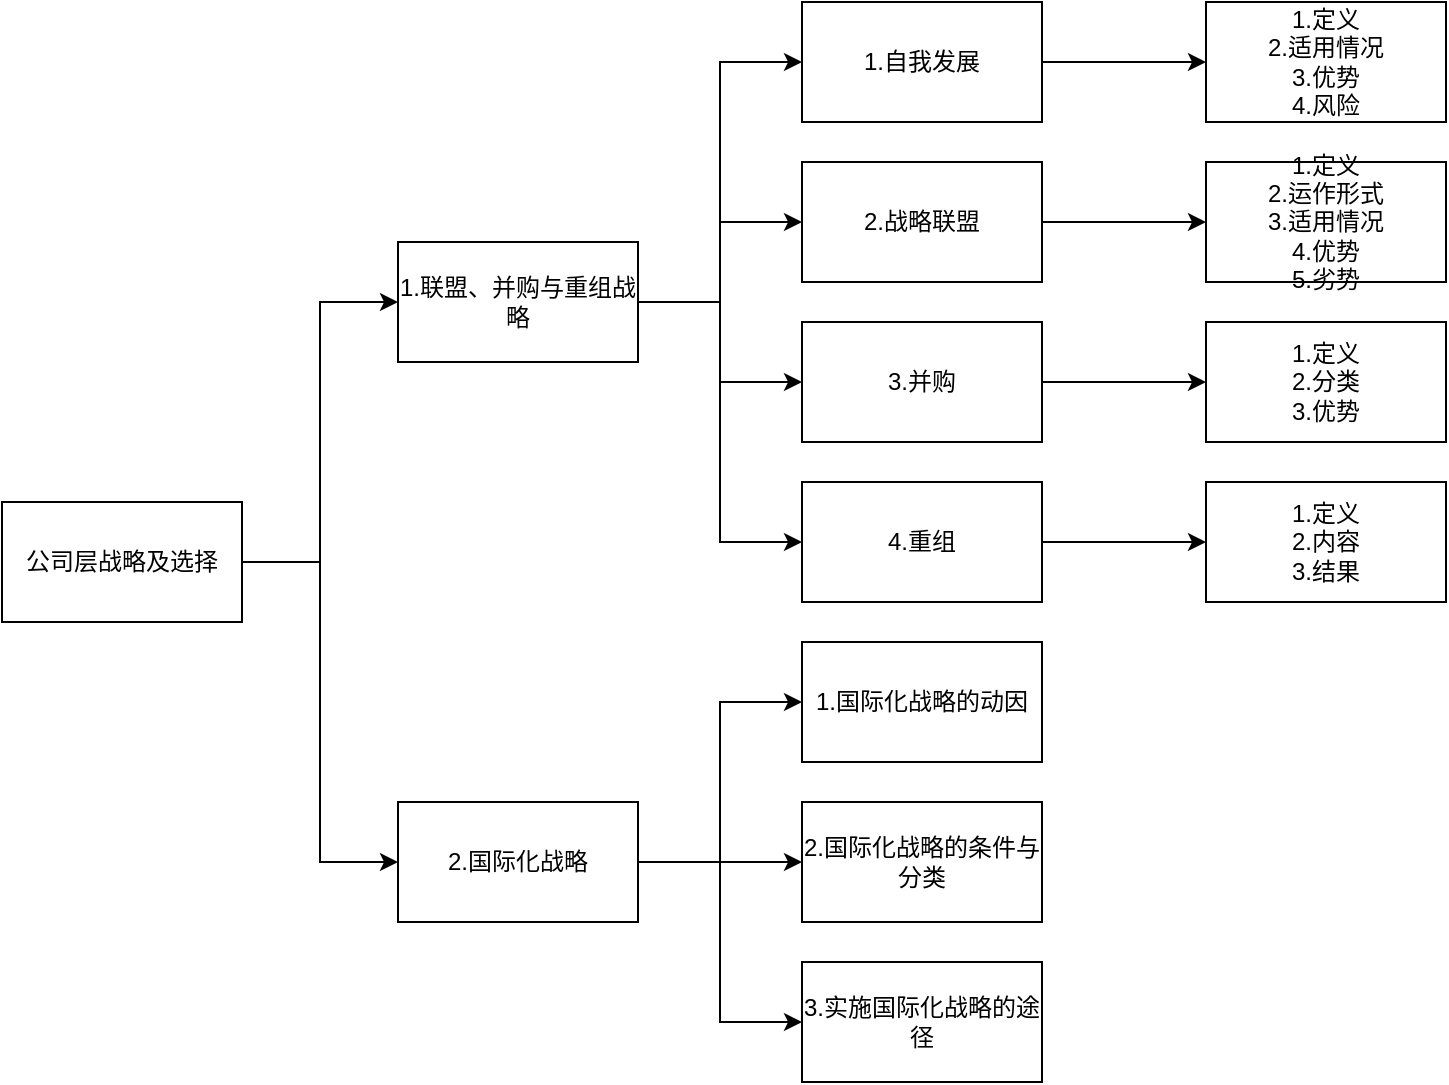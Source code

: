 <mxfile version="22.1.11" type="device">
  <diagram name="第 1 页" id="xlwgrdfxQi6i1h9kqiza">
    <mxGraphModel dx="954" dy="1758" grid="1" gridSize="10" guides="1" tooltips="1" connect="1" arrows="1" fold="1" page="1" pageScale="1" pageWidth="827" pageHeight="1169" math="0" shadow="0">
      <root>
        <mxCell id="0" />
        <mxCell id="1" parent="0" />
        <mxCell id="1CZwzKQ1sdS-KawYpAVv-18" style="edgeStyle=orthogonalEdgeStyle;rounded=0;orthogonalLoop=1;jettySize=auto;html=1;entryX=0;entryY=0.5;entryDx=0;entryDy=0;" parent="1" source="1CZwzKQ1sdS-KawYpAVv-1" target="1CZwzKQ1sdS-KawYpAVv-6" edge="1">
          <mxGeometry relative="1" as="geometry" />
        </mxCell>
        <mxCell id="1CZwzKQ1sdS-KawYpAVv-19" style="edgeStyle=orthogonalEdgeStyle;rounded=0;orthogonalLoop=1;jettySize=auto;html=1;entryX=0;entryY=0.5;entryDx=0;entryDy=0;" parent="1" source="1CZwzKQ1sdS-KawYpAVv-1" target="1CZwzKQ1sdS-KawYpAVv-14" edge="1">
          <mxGeometry relative="1" as="geometry" />
        </mxCell>
        <mxCell id="1CZwzKQ1sdS-KawYpAVv-1" value="公司层战略及选择" style="rounded=0;whiteSpace=wrap;html=1;" parent="1" vertex="1">
          <mxGeometry x="40" y="-870" width="120" height="60" as="geometry" />
        </mxCell>
        <mxCell id="1CZwzKQ1sdS-KawYpAVv-2" style="edgeStyle=orthogonalEdgeStyle;rounded=0;orthogonalLoop=1;jettySize=auto;html=1;entryX=0;entryY=0.5;entryDx=0;entryDy=0;" parent="1" source="1CZwzKQ1sdS-KawYpAVv-6" target="1CZwzKQ1sdS-KawYpAVv-10" edge="1">
          <mxGeometry relative="1" as="geometry" />
        </mxCell>
        <mxCell id="1CZwzKQ1sdS-KawYpAVv-3" style="edgeStyle=orthogonalEdgeStyle;rounded=0;orthogonalLoop=1;jettySize=auto;html=1;entryX=0;entryY=0.5;entryDx=0;entryDy=0;" parent="1" source="1CZwzKQ1sdS-KawYpAVv-6" target="1CZwzKQ1sdS-KawYpAVv-8" edge="1">
          <mxGeometry relative="1" as="geometry" />
        </mxCell>
        <mxCell id="1CZwzKQ1sdS-KawYpAVv-4" style="edgeStyle=orthogonalEdgeStyle;rounded=0;orthogonalLoop=1;jettySize=auto;html=1;entryX=0;entryY=0.5;entryDx=0;entryDy=0;" parent="1" source="1CZwzKQ1sdS-KawYpAVv-6" target="1CZwzKQ1sdS-KawYpAVv-7" edge="1">
          <mxGeometry relative="1" as="geometry" />
        </mxCell>
        <mxCell id="1CZwzKQ1sdS-KawYpAVv-5" style="edgeStyle=orthogonalEdgeStyle;rounded=0;orthogonalLoop=1;jettySize=auto;html=1;entryX=0;entryY=0.5;entryDx=0;entryDy=0;" parent="1" source="1CZwzKQ1sdS-KawYpAVv-6" target="1CZwzKQ1sdS-KawYpAVv-9" edge="1">
          <mxGeometry relative="1" as="geometry" />
        </mxCell>
        <mxCell id="1CZwzKQ1sdS-KawYpAVv-6" value="1.联盟、并购与重组战略" style="rounded=0;whiteSpace=wrap;html=1;" parent="1" vertex="1">
          <mxGeometry x="238" y="-1000" width="120" height="60" as="geometry" />
        </mxCell>
        <mxCell id="qVgsVQvXJKTcyyWMw8y6-8" value="" style="edgeStyle=orthogonalEdgeStyle;rounded=0;orthogonalLoop=1;jettySize=auto;html=1;" parent="1" source="1CZwzKQ1sdS-KawYpAVv-7" target="qVgsVQvXJKTcyyWMw8y6-7" edge="1">
          <mxGeometry relative="1" as="geometry" />
        </mxCell>
        <mxCell id="1CZwzKQ1sdS-KawYpAVv-7" value="4.重组" style="rounded=0;whiteSpace=wrap;html=1;" parent="1" vertex="1">
          <mxGeometry x="440" y="-880" width="120" height="60" as="geometry" />
        </mxCell>
        <mxCell id="qVgsVQvXJKTcyyWMw8y6-6" value="" style="edgeStyle=orthogonalEdgeStyle;rounded=0;orthogonalLoop=1;jettySize=auto;html=1;" parent="1" source="1CZwzKQ1sdS-KawYpAVv-8" target="qVgsVQvXJKTcyyWMw8y6-5" edge="1">
          <mxGeometry relative="1" as="geometry" />
        </mxCell>
        <mxCell id="1CZwzKQ1sdS-KawYpAVv-8" value="3.并购" style="rounded=0;whiteSpace=wrap;html=1;" parent="1" vertex="1">
          <mxGeometry x="440" y="-960" width="120" height="60" as="geometry" />
        </mxCell>
        <mxCell id="qVgsVQvXJKTcyyWMw8y6-4" value="" style="edgeStyle=orthogonalEdgeStyle;rounded=0;orthogonalLoop=1;jettySize=auto;html=1;" parent="1" source="1CZwzKQ1sdS-KawYpAVv-9" target="qVgsVQvXJKTcyyWMw8y6-3" edge="1">
          <mxGeometry relative="1" as="geometry" />
        </mxCell>
        <mxCell id="1CZwzKQ1sdS-KawYpAVv-9" value="2.战略联盟" style="rounded=0;whiteSpace=wrap;html=1;" parent="1" vertex="1">
          <mxGeometry x="440" y="-1040" width="120" height="60" as="geometry" />
        </mxCell>
        <mxCell id="qVgsVQvXJKTcyyWMw8y6-2" value="" style="edgeStyle=orthogonalEdgeStyle;rounded=0;orthogonalLoop=1;jettySize=auto;html=1;" parent="1" source="1CZwzKQ1sdS-KawYpAVv-10" target="qVgsVQvXJKTcyyWMw8y6-1" edge="1">
          <mxGeometry relative="1" as="geometry" />
        </mxCell>
        <mxCell id="1CZwzKQ1sdS-KawYpAVv-10" value="1.自我发展" style="rounded=0;whiteSpace=wrap;html=1;" parent="1" vertex="1">
          <mxGeometry x="440" y="-1120" width="120" height="60" as="geometry" />
        </mxCell>
        <mxCell id="1CZwzKQ1sdS-KawYpAVv-11" value="" style="edgeStyle=orthogonalEdgeStyle;rounded=0;orthogonalLoop=1;jettySize=auto;html=1;" parent="1" source="1CZwzKQ1sdS-KawYpAVv-14" target="1CZwzKQ1sdS-KawYpAVv-15" edge="1">
          <mxGeometry relative="1" as="geometry" />
        </mxCell>
        <mxCell id="1CZwzKQ1sdS-KawYpAVv-12" style="edgeStyle=orthogonalEdgeStyle;rounded=0;orthogonalLoop=1;jettySize=auto;html=1;entryX=0;entryY=0.5;entryDx=0;entryDy=0;" parent="1" source="1CZwzKQ1sdS-KawYpAVv-14" target="1CZwzKQ1sdS-KawYpAVv-17" edge="1">
          <mxGeometry relative="1" as="geometry" />
        </mxCell>
        <mxCell id="1CZwzKQ1sdS-KawYpAVv-13" style="edgeStyle=orthogonalEdgeStyle;rounded=0;orthogonalLoop=1;jettySize=auto;html=1;entryX=0;entryY=0.5;entryDx=0;entryDy=0;" parent="1" source="1CZwzKQ1sdS-KawYpAVv-14" target="1CZwzKQ1sdS-KawYpAVv-16" edge="1">
          <mxGeometry relative="1" as="geometry" />
        </mxCell>
        <mxCell id="1CZwzKQ1sdS-KawYpAVv-14" value="2.国际化战略" style="rounded=0;whiteSpace=wrap;html=1;" parent="1" vertex="1">
          <mxGeometry x="238" y="-720" width="120" height="60" as="geometry" />
        </mxCell>
        <mxCell id="1CZwzKQ1sdS-KawYpAVv-15" value="2.国际化战略的条件与分类" style="rounded=0;whiteSpace=wrap;html=1;" parent="1" vertex="1">
          <mxGeometry x="440" y="-720" width="120" height="60" as="geometry" />
        </mxCell>
        <mxCell id="1CZwzKQ1sdS-KawYpAVv-16" value="3.实施国际化战略的途径" style="rounded=0;whiteSpace=wrap;html=1;" parent="1" vertex="1">
          <mxGeometry x="440" y="-640" width="120" height="60" as="geometry" />
        </mxCell>
        <mxCell id="1CZwzKQ1sdS-KawYpAVv-17" value="1.国际化战略的动因" style="rounded=0;whiteSpace=wrap;html=1;" parent="1" vertex="1">
          <mxGeometry x="440" y="-800" width="120" height="60" as="geometry" />
        </mxCell>
        <mxCell id="qVgsVQvXJKTcyyWMw8y6-1" value="&lt;div&gt;1.定义&lt;/div&gt;&lt;div&gt;2.适用情况&lt;/div&gt;&lt;div&gt;3.优势&lt;/div&gt;&lt;div&gt;4.风险&lt;/div&gt;" style="rounded=0;whiteSpace=wrap;html=1;" parent="1" vertex="1">
          <mxGeometry x="642" y="-1120" width="120" height="60" as="geometry" />
        </mxCell>
        <mxCell id="qVgsVQvXJKTcyyWMw8y6-3" value="&lt;div&gt;1.定义&lt;/div&gt;&lt;div&gt;2.运作形式&lt;/div&gt;&lt;div&gt;3.适用情况&lt;/div&gt;&lt;div&gt;4.优势&lt;/div&gt;&lt;div&gt;5.劣势&lt;/div&gt;" style="rounded=0;whiteSpace=wrap;html=1;" parent="1" vertex="1">
          <mxGeometry x="642" y="-1040" width="120" height="60" as="geometry" />
        </mxCell>
        <mxCell id="qVgsVQvXJKTcyyWMw8y6-5" value="&lt;div&gt;1.定义&lt;/div&gt;&lt;div&gt;2.分类&lt;/div&gt;&lt;div&gt;3.优势&lt;/div&gt;" style="rounded=0;whiteSpace=wrap;html=1;" parent="1" vertex="1">
          <mxGeometry x="642" y="-960" width="120" height="60" as="geometry" />
        </mxCell>
        <mxCell id="qVgsVQvXJKTcyyWMw8y6-7" value="&lt;div&gt;1.定义&lt;/div&gt;&lt;div&gt;2.内容&lt;/div&gt;&lt;div&gt;3.结果&lt;/div&gt;" style="rounded=0;whiteSpace=wrap;html=1;" parent="1" vertex="1">
          <mxGeometry x="642" y="-880" width="120" height="60" as="geometry" />
        </mxCell>
      </root>
    </mxGraphModel>
  </diagram>
</mxfile>
